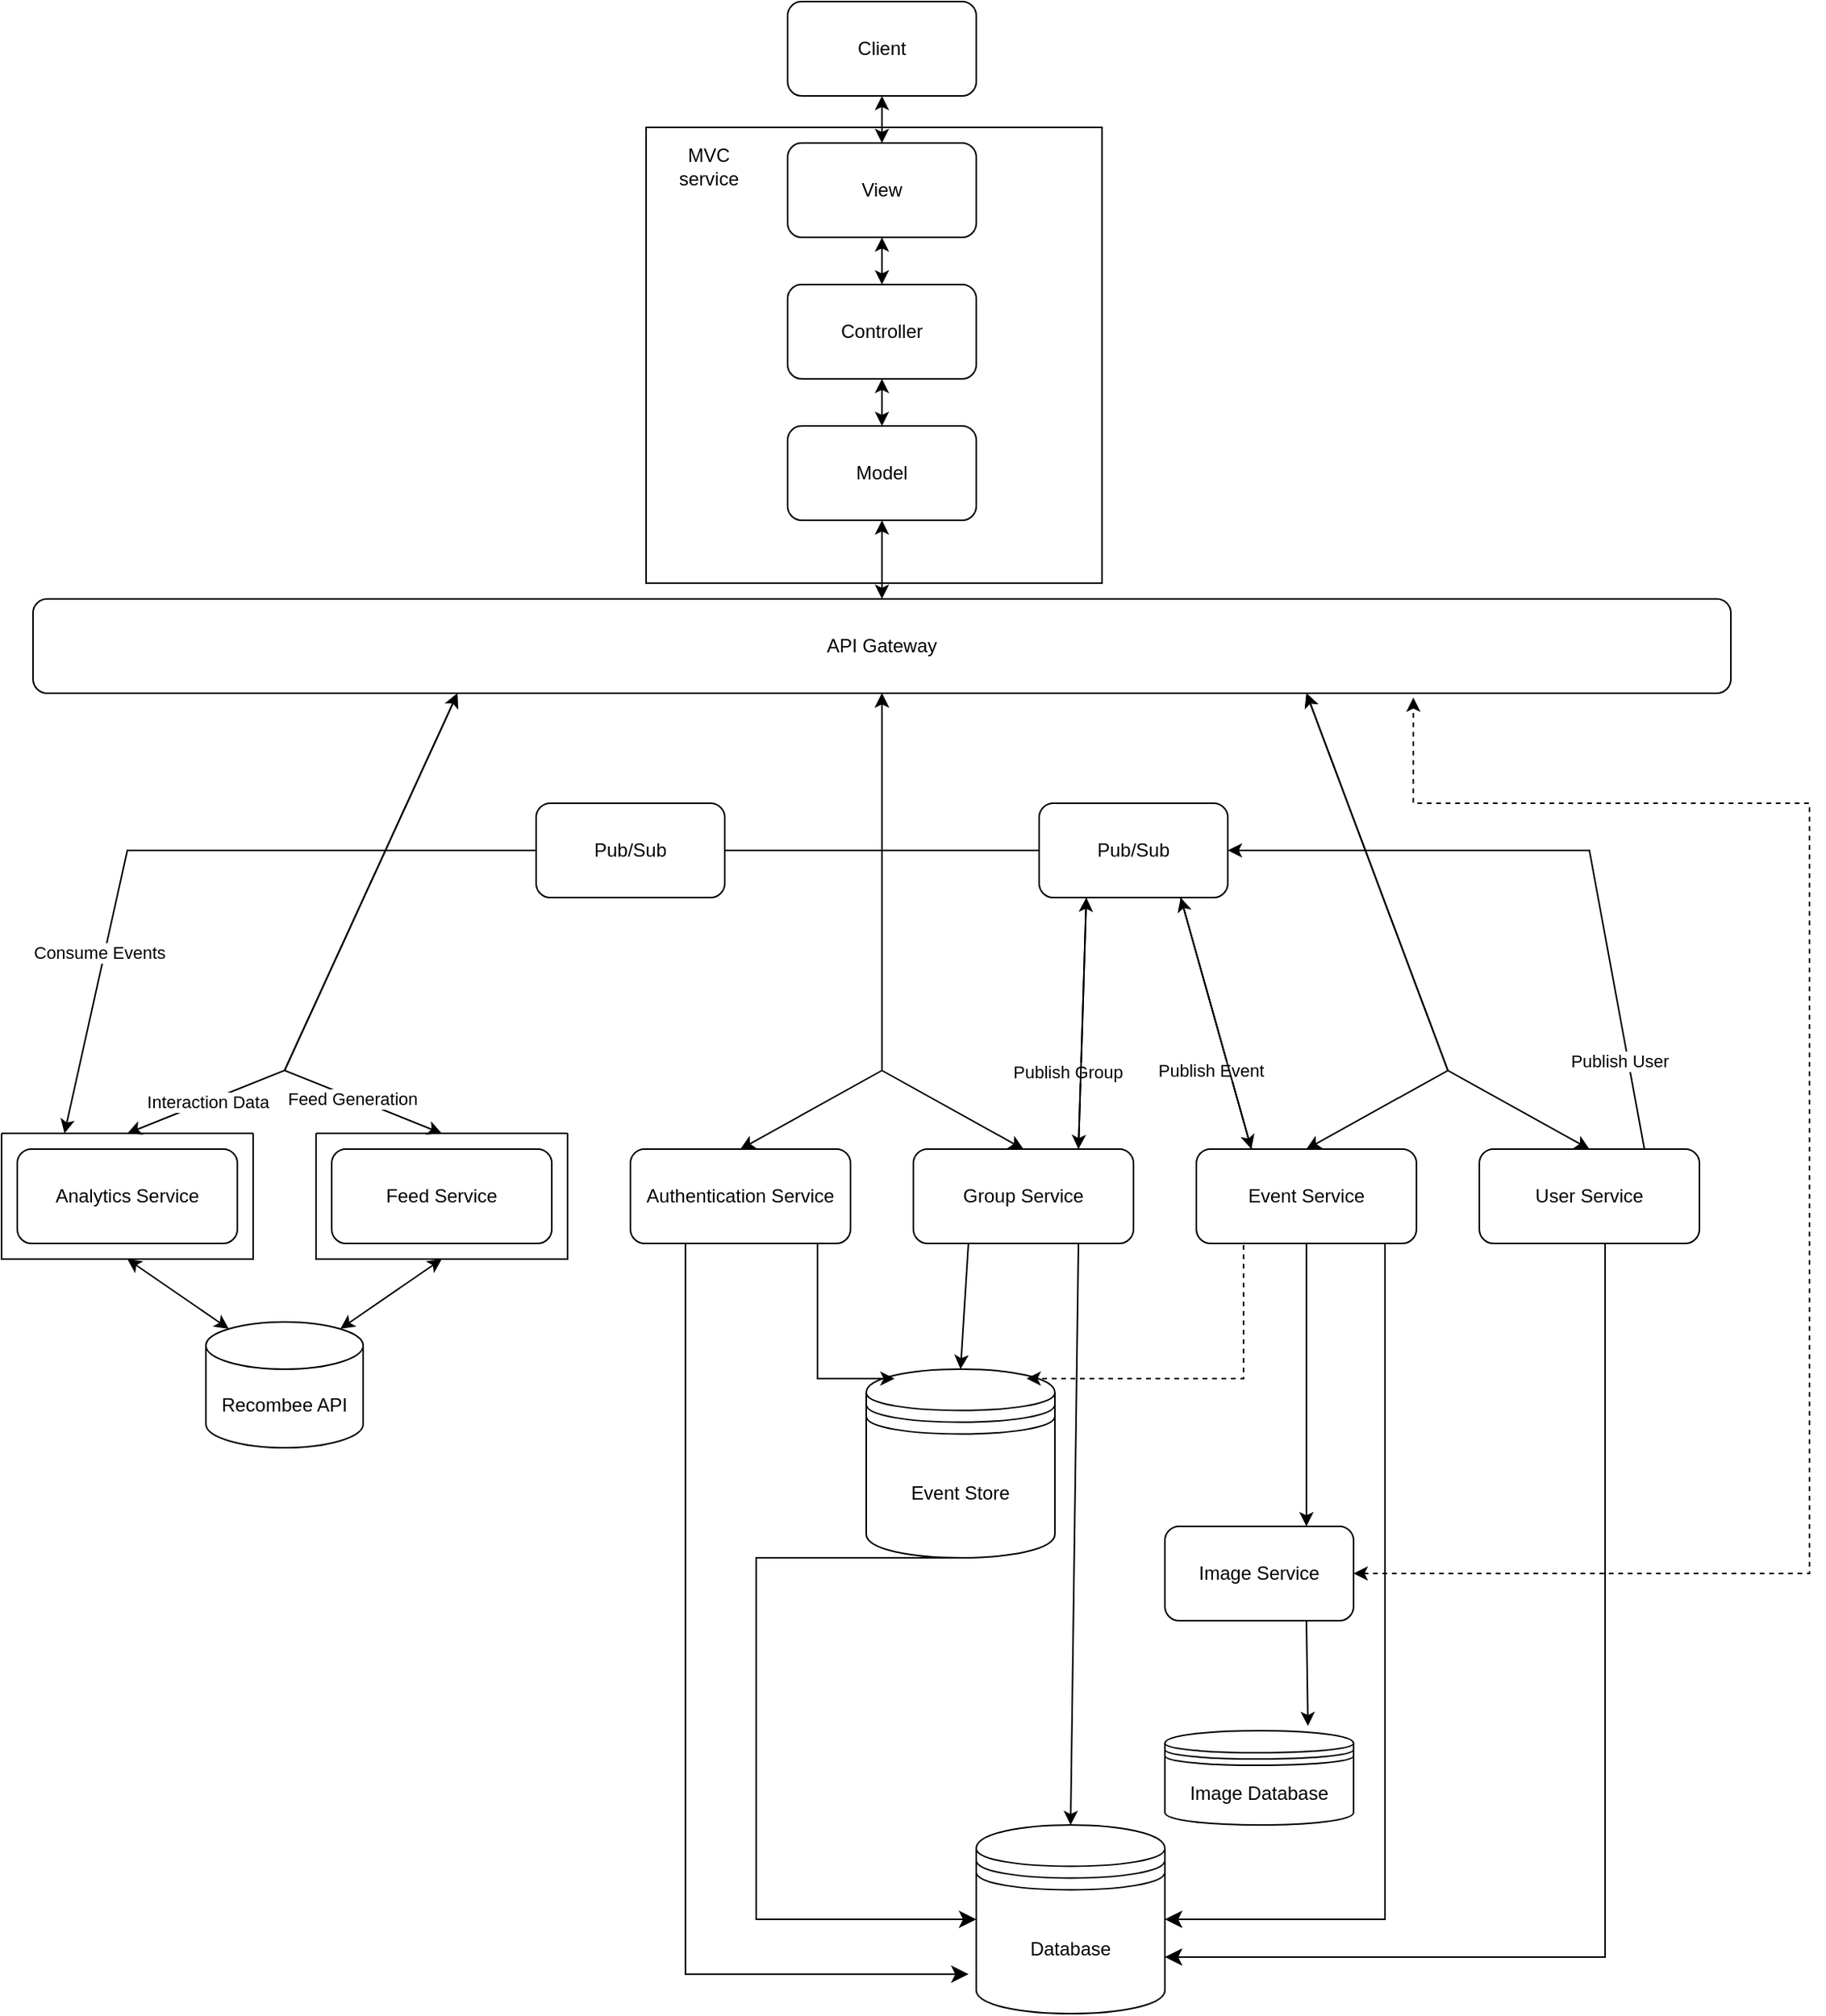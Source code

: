 <mxfile version="24.1.0" type="device">
  <diagram name="Page-1" id="YAerP5JF5GXIHwTnvSIO">
    <mxGraphModel dx="1762" dy="1913" grid="1" gridSize="10" guides="1" tooltips="1" connect="1" arrows="1" fold="1" page="1" pageScale="1" pageWidth="850" pageHeight="1100" math="0" shadow="0">
      <root>
        <mxCell id="0" />
        <mxCell id="1" parent="0" />
        <mxCell id="eWX2FRJAfKCl9mfe7b8o-7" value="" style="endArrow=classic;startArrow=classic;html=1;rounded=0;exitX=1;exitY=0.5;exitDx=0;exitDy=0;entryX=0.813;entryY=1.046;entryDx=0;entryDy=0;entryPerimeter=0;dashed=1;edgeStyle=orthogonalEdgeStyle;" edge="1" parent="1" source="eWX2FRJAfKCl9mfe7b8o-4" target="QEH-ZcO3VVwQa852Ltvt-11">
          <mxGeometry width="50" height="50" relative="1" as="geometry">
            <mxPoint x="730" y="170" as="sourcePoint" />
            <mxPoint x="780" y="120" as="targetPoint" />
            <Array as="points">
              <mxPoint x="1250" y="480" />
              <mxPoint x="1250" y="-10" />
              <mxPoint x="998" y="-10" />
            </Array>
          </mxGeometry>
        </mxCell>
        <mxCell id="BQzA7x_6l7MUNEa52RmE-23" value="" style="whiteSpace=wrap;html=1;aspect=fixed;" parent="1" vertex="1">
          <mxGeometry x="510" y="-440" width="290" height="290" as="geometry" />
        </mxCell>
        <mxCell id="QEH-ZcO3VVwQa852Ltvt-2" value="" style="swimlane;startSize=0;" parent="1" vertex="1">
          <mxGeometry x="100" y="200" width="160" height="80" as="geometry" />
        </mxCell>
        <mxCell id="QEH-ZcO3VVwQa852Ltvt-1" value="Analytics Service" style="rounded=1;whiteSpace=wrap;html=1;" parent="QEH-ZcO3VVwQa852Ltvt-2" vertex="1">
          <mxGeometry x="10" y="10" width="140" height="60" as="geometry" />
        </mxCell>
        <mxCell id="QEH-ZcO3VVwQa852Ltvt-4" value="" style="swimlane;startSize=0;gradientColor=none;" parent="1" vertex="1">
          <mxGeometry x="300" y="200" width="160" height="80" as="geometry" />
        </mxCell>
        <mxCell id="QEH-ZcO3VVwQa852Ltvt-5" value="Feed Service" style="rounded=1;whiteSpace=wrap;html=1;" parent="QEH-ZcO3VVwQa852Ltvt-4" vertex="1">
          <mxGeometry x="10" y="10" width="140" height="60" as="geometry" />
        </mxCell>
        <mxCell id="QEH-ZcO3VVwQa852Ltvt-7" value="Recombee API" style="shape=cylinder3;whiteSpace=wrap;html=1;boundedLbl=1;backgroundOutline=1;size=15;" parent="1" vertex="1">
          <mxGeometry x="230" y="320" width="100" height="80" as="geometry" />
        </mxCell>
        <mxCell id="QEH-ZcO3VVwQa852Ltvt-9" value="" style="endArrow=classic;startArrow=classic;html=1;rounded=0;exitX=0.855;exitY=0;exitDx=0;exitDy=4.35;exitPerimeter=0;entryX=0.5;entryY=1;entryDx=0;entryDy=0;" parent="1" source="QEH-ZcO3VVwQa852Ltvt-7" target="QEH-ZcO3VVwQa852Ltvt-4" edge="1">
          <mxGeometry width="50" height="50" relative="1" as="geometry">
            <mxPoint x="420" y="330" as="sourcePoint" />
            <mxPoint x="470" y="280" as="targetPoint" />
          </mxGeometry>
        </mxCell>
        <mxCell id="QEH-ZcO3VVwQa852Ltvt-10" value="" style="endArrow=classic;startArrow=classic;html=1;rounded=0;exitX=0.5;exitY=1;exitDx=0;exitDy=0;entryX=0.145;entryY=0;entryDx=0;entryDy=4.35;entryPerimeter=0;" parent="1" source="QEH-ZcO3VVwQa852Ltvt-2" target="QEH-ZcO3VVwQa852Ltvt-7" edge="1">
          <mxGeometry width="50" height="50" relative="1" as="geometry">
            <mxPoint x="420" y="330" as="sourcePoint" />
            <mxPoint x="470" y="280" as="targetPoint" />
          </mxGeometry>
        </mxCell>
        <mxCell id="QEH-ZcO3VVwQa852Ltvt-11" value="API Gateway" style="rounded=1;whiteSpace=wrap;html=1;" parent="1" vertex="1">
          <mxGeometry x="120" y="-140" width="1080" height="60" as="geometry" />
        </mxCell>
        <mxCell id="QEH-ZcO3VVwQa852Ltvt-12" value="" style="endArrow=classic;startArrow=classic;html=1;rounded=0;exitX=0.5;exitY=0;exitDx=0;exitDy=0;entryX=0.25;entryY=1;entryDx=0;entryDy=0;" parent="1" source="QEH-ZcO3VVwQa852Ltvt-2" target="QEH-ZcO3VVwQa852Ltvt-11" edge="1">
          <mxGeometry width="50" height="50" relative="1" as="geometry">
            <mxPoint x="500" y="230" as="sourcePoint" />
            <mxPoint x="550" y="180" as="targetPoint" />
            <Array as="points">
              <mxPoint x="280" y="160" />
            </Array>
          </mxGeometry>
        </mxCell>
        <mxCell id="QEH-ZcO3VVwQa852Ltvt-45" value="Interaction Data" style="edgeLabel;html=1;align=center;verticalAlign=middle;resizable=0;points=[];" parent="QEH-ZcO3VVwQa852Ltvt-12" vertex="1" connectable="0">
          <mxGeometry x="-0.707" relative="1" as="geometry">
            <mxPoint as="offset" />
          </mxGeometry>
        </mxCell>
        <mxCell id="QEH-ZcO3VVwQa852Ltvt-13" value="" style="endArrow=classic;startArrow=classic;html=1;rounded=0;entryX=0.25;entryY=1;entryDx=0;entryDy=0;exitX=0.5;exitY=0;exitDx=0;exitDy=0;" parent="1" source="QEH-ZcO3VVwQa852Ltvt-4" target="QEH-ZcO3VVwQa852Ltvt-11" edge="1">
          <mxGeometry width="50" height="50" relative="1" as="geometry">
            <mxPoint x="500" y="230" as="sourcePoint" />
            <mxPoint x="550" y="180" as="targetPoint" />
            <Array as="points">
              <mxPoint x="280" y="160" />
            </Array>
          </mxGeometry>
        </mxCell>
        <mxCell id="QEH-ZcO3VVwQa852Ltvt-46" value="Feed Generation" style="edgeLabel;html=1;align=center;verticalAlign=middle;resizable=0;points=[];" parent="QEH-ZcO3VVwQa852Ltvt-13" vertex="1" connectable="0">
          <mxGeometry x="-0.67" y="1" relative="1" as="geometry">
            <mxPoint as="offset" />
          </mxGeometry>
        </mxCell>
        <mxCell id="QEH-ZcO3VVwQa852Ltvt-17" value="Group Service" style="rounded=1;whiteSpace=wrap;html=1;" parent="1" vertex="1">
          <mxGeometry x="680" y="210" width="140" height="60" as="geometry" />
        </mxCell>
        <mxCell id="QEH-ZcO3VVwQa852Ltvt-18" value="Event Service" style="rounded=1;whiteSpace=wrap;html=1;" parent="1" vertex="1">
          <mxGeometry x="860" y="210" width="140" height="60" as="geometry" />
        </mxCell>
        <mxCell id="QEH-ZcO3VVwQa852Ltvt-20" value="User Service" style="rounded=1;whiteSpace=wrap;html=1;" parent="1" vertex="1">
          <mxGeometry x="1040" y="210" width="140" height="60" as="geometry" />
        </mxCell>
        <mxCell id="QEH-ZcO3VVwQa852Ltvt-21" value="" style="endArrow=classic;startArrow=classic;html=1;rounded=0;exitX=0.5;exitY=0;exitDx=0;exitDy=0;entryX=0.5;entryY=1;entryDx=0;entryDy=0;" parent="1" source="BQzA7x_6l7MUNEa52RmE-4" target="QEH-ZcO3VVwQa852Ltvt-11" edge="1">
          <mxGeometry width="50" height="50" relative="1" as="geometry">
            <mxPoint x="570" y="210" as="sourcePoint" />
            <mxPoint x="850" y="170" as="targetPoint" />
            <Array as="points">
              <mxPoint x="660" y="160" />
            </Array>
          </mxGeometry>
        </mxCell>
        <mxCell id="QEH-ZcO3VVwQa852Ltvt-22" value="" style="endArrow=classic;startArrow=classic;html=1;rounded=0;exitX=0.5;exitY=0;exitDx=0;exitDy=0;entryX=0.5;entryY=1;entryDx=0;entryDy=0;" parent="1" source="QEH-ZcO3VVwQa852Ltvt-17" target="QEH-ZcO3VVwQa852Ltvt-11" edge="1">
          <mxGeometry width="50" height="50" relative="1" as="geometry">
            <mxPoint x="800" y="220" as="sourcePoint" />
            <mxPoint x="850" y="170" as="targetPoint" />
            <Array as="points">
              <mxPoint x="660" y="160" />
            </Array>
          </mxGeometry>
        </mxCell>
        <mxCell id="QEH-ZcO3VVwQa852Ltvt-23" value="" style="endArrow=classic;startArrow=classic;html=1;rounded=0;entryX=0.75;entryY=1;entryDx=0;entryDy=0;exitX=0.5;exitY=0;exitDx=0;exitDy=0;" parent="1" source="QEH-ZcO3VVwQa852Ltvt-18" target="QEH-ZcO3VVwQa852Ltvt-11" edge="1">
          <mxGeometry width="50" height="50" relative="1" as="geometry">
            <mxPoint x="800" y="220" as="sourcePoint" />
            <mxPoint x="850" y="170" as="targetPoint" />
            <Array as="points">
              <mxPoint x="1020" y="160" />
            </Array>
          </mxGeometry>
        </mxCell>
        <mxCell id="QEH-ZcO3VVwQa852Ltvt-24" value="" style="endArrow=classic;startArrow=classic;html=1;rounded=0;entryX=0.75;entryY=1;entryDx=0;entryDy=0;exitX=0.5;exitY=0;exitDx=0;exitDy=0;" parent="1" source="QEH-ZcO3VVwQa852Ltvt-20" target="QEH-ZcO3VVwQa852Ltvt-11" edge="1">
          <mxGeometry width="50" height="50" relative="1" as="geometry">
            <mxPoint x="800" y="220" as="sourcePoint" />
            <mxPoint x="850" y="170" as="targetPoint" />
            <Array as="points">
              <mxPoint x="1020" y="160" />
            </Array>
          </mxGeometry>
        </mxCell>
        <mxCell id="QEH-ZcO3VVwQa852Ltvt-26" value="Pub/Sub" style="rounded=1;whiteSpace=wrap;html=1;" parent="1" vertex="1">
          <mxGeometry x="440" y="-10" width="120" height="60" as="geometry" />
        </mxCell>
        <mxCell id="QEH-ZcO3VVwQa852Ltvt-27" value="Pub/Sub" style="rounded=1;whiteSpace=wrap;html=1;" parent="1" vertex="1">
          <mxGeometry x="760" y="-10" width="120" height="60" as="geometry" />
        </mxCell>
        <mxCell id="QEH-ZcO3VVwQa852Ltvt-33" value="" style="endArrow=classic;html=1;rounded=0;exitX=0.25;exitY=0;exitDx=0;exitDy=0;entryX=0.75;entryY=1;entryDx=0;entryDy=0;" parent="1" source="QEH-ZcO3VVwQa852Ltvt-18" target="QEH-ZcO3VVwQa852Ltvt-27" edge="1">
          <mxGeometry width="50" height="50" relative="1" as="geometry">
            <mxPoint x="550" y="190" as="sourcePoint" />
            <mxPoint x="600" y="140" as="targetPoint" />
          </mxGeometry>
        </mxCell>
        <mxCell id="QEH-ZcO3VVwQa852Ltvt-34" value="Publish Event" style="edgeLabel;html=1;align=center;verticalAlign=middle;resizable=0;points=[];" parent="QEH-ZcO3VVwQa852Ltvt-33" vertex="1" connectable="0">
          <mxGeometry x="0.102" y="-1" relative="1" as="geometry">
            <mxPoint x="-2" y="38" as="offset" />
          </mxGeometry>
        </mxCell>
        <mxCell id="QEH-ZcO3VVwQa852Ltvt-35" value="" style="endArrow=classic;html=1;rounded=0;exitX=0.75;exitY=0;exitDx=0;exitDy=0;entryX=0.25;entryY=1;entryDx=0;entryDy=0;" parent="1" source="QEH-ZcO3VVwQa852Ltvt-17" target="QEH-ZcO3VVwQa852Ltvt-27" edge="1">
          <mxGeometry width="50" height="50" relative="1" as="geometry">
            <mxPoint x="820" y="190" as="sourcePoint" />
            <mxPoint x="870" y="140" as="targetPoint" />
          </mxGeometry>
        </mxCell>
        <mxCell id="QEH-ZcO3VVwQa852Ltvt-36" value="Publish Group" style="edgeLabel;html=1;align=center;verticalAlign=middle;resizable=0;points=[];" parent="QEH-ZcO3VVwQa852Ltvt-35" vertex="1" connectable="0">
          <mxGeometry x="0.218" y="2" relative="1" as="geometry">
            <mxPoint x="-8" y="48" as="offset" />
          </mxGeometry>
        </mxCell>
        <mxCell id="QEH-ZcO3VVwQa852Ltvt-38" value="" style="endArrow=none;html=1;rounded=0;exitX=1;exitY=0.5;exitDx=0;exitDy=0;entryX=0;entryY=0.5;entryDx=0;entryDy=0;" parent="1" source="QEH-ZcO3VVwQa852Ltvt-26" target="QEH-ZcO3VVwQa852Ltvt-27" edge="1">
          <mxGeometry width="50" height="50" relative="1" as="geometry">
            <mxPoint x="520" y="190" as="sourcePoint" />
            <mxPoint x="570" y="140" as="targetPoint" />
          </mxGeometry>
        </mxCell>
        <mxCell id="QEH-ZcO3VVwQa852Ltvt-39" value="" style="endArrow=classic;html=1;rounded=0;exitX=0;exitY=0.5;exitDx=0;exitDy=0;entryX=0.25;entryY=0;entryDx=0;entryDy=0;" parent="1" source="QEH-ZcO3VVwQa852Ltvt-26" target="QEH-ZcO3VVwQa852Ltvt-2" edge="1">
          <mxGeometry width="50" height="50" relative="1" as="geometry">
            <mxPoint x="500" y="190" as="sourcePoint" />
            <mxPoint x="550" y="140" as="targetPoint" />
            <Array as="points">
              <mxPoint x="180" y="20" />
            </Array>
          </mxGeometry>
        </mxCell>
        <mxCell id="QEH-ZcO3VVwQa852Ltvt-40" value="Consume Events" style="edgeLabel;html=1;align=center;verticalAlign=middle;resizable=0;points=[];" parent="QEH-ZcO3VVwQa852Ltvt-39" vertex="1" connectable="0">
          <mxGeometry x="0.472" y="-4" relative="1" as="geometry">
            <mxPoint as="offset" />
          </mxGeometry>
        </mxCell>
        <mxCell id="QEH-ZcO3VVwQa852Ltvt-41" value="" style="endArrow=classic;html=1;rounded=0;exitX=0.75;exitY=0;exitDx=0;exitDy=0;entryX=1;entryY=0.5;entryDx=0;entryDy=0;" parent="1" source="QEH-ZcO3VVwQa852Ltvt-20" target="QEH-ZcO3VVwQa852Ltvt-27" edge="1">
          <mxGeometry width="50" height="50" relative="1" as="geometry">
            <mxPoint x="720" y="180" as="sourcePoint" />
            <mxPoint x="770" y="130" as="targetPoint" />
            <Array as="points">
              <mxPoint x="1110" y="20" />
            </Array>
          </mxGeometry>
        </mxCell>
        <mxCell id="QEH-ZcO3VVwQa852Ltvt-42" value="Publish User" style="edgeLabel;html=1;align=center;verticalAlign=middle;resizable=0;points=[];" parent="QEH-ZcO3VVwQa852Ltvt-41" vertex="1" connectable="0">
          <mxGeometry x="-0.403" relative="1" as="geometry">
            <mxPoint x="7" y="68" as="offset" />
          </mxGeometry>
        </mxCell>
        <mxCell id="QEH-ZcO3VVwQa852Ltvt-43" value="" style="endArrow=classic;html=1;rounded=0;exitX=0.25;exitY=1;exitDx=0;exitDy=0;entryX=0.75;entryY=0;entryDx=0;entryDy=0;" parent="1" source="QEH-ZcO3VVwQa852Ltvt-27" target="QEH-ZcO3VVwQa852Ltvt-17" edge="1">
          <mxGeometry width="50" height="50" relative="1" as="geometry">
            <mxPoint x="660" y="180" as="sourcePoint" />
            <mxPoint x="710" y="130" as="targetPoint" />
          </mxGeometry>
        </mxCell>
        <mxCell id="QEH-ZcO3VVwQa852Ltvt-44" value="" style="endArrow=classic;html=1;rounded=0;exitX=0.75;exitY=1;exitDx=0;exitDy=0;entryX=0.25;entryY=0;entryDx=0;entryDy=0;" parent="1" source="QEH-ZcO3VVwQa852Ltvt-27" target="QEH-ZcO3VVwQa852Ltvt-18" edge="1">
          <mxGeometry width="50" height="50" relative="1" as="geometry">
            <mxPoint x="710" y="180" as="sourcePoint" />
            <mxPoint x="760" y="130" as="targetPoint" />
          </mxGeometry>
        </mxCell>
        <mxCell id="QEH-ZcO3VVwQa852Ltvt-49" value="Client" style="rounded=1;whiteSpace=wrap;html=1;" parent="1" vertex="1">
          <mxGeometry x="600" y="-520" width="120" height="60" as="geometry" />
        </mxCell>
        <mxCell id="BQzA7x_6l7MUNEa52RmE-1" value="View" style="rounded=1;whiteSpace=wrap;html=1;" parent="1" vertex="1">
          <mxGeometry x="600" y="-430" width="120" height="60" as="geometry" />
        </mxCell>
        <mxCell id="BQzA7x_6l7MUNEa52RmE-3" value="" style="endArrow=classic;startArrow=classic;html=1;rounded=0;entryX=0.5;entryY=1;entryDx=0;entryDy=0;exitX=0.5;exitY=0;exitDx=0;exitDy=0;" parent="1" source="BQzA7x_6l7MUNEa52RmE-1" target="QEH-ZcO3VVwQa852Ltvt-49" edge="1">
          <mxGeometry width="50" height="50" relative="1" as="geometry">
            <mxPoint x="649.5" y="-300" as="sourcePoint" />
            <mxPoint x="649.5" y="-390" as="targetPoint" />
          </mxGeometry>
        </mxCell>
        <mxCell id="BQzA7x_6l7MUNEa52RmE-4" value="Authentication Service" style="rounded=1;whiteSpace=wrap;html=1;" parent="1" vertex="1">
          <mxGeometry x="500" y="210" width="140" height="60" as="geometry" />
        </mxCell>
        <mxCell id="BQzA7x_6l7MUNEa52RmE-5" value="Event Store" style="shape=datastore;whiteSpace=wrap;html=1;" parent="1" vertex="1">
          <mxGeometry x="650" y="350" width="120" height="120" as="geometry" />
        </mxCell>
        <mxCell id="BQzA7x_6l7MUNEa52RmE-7" value="Database" style="shape=datastore;whiteSpace=wrap;html=1;" parent="1" vertex="1">
          <mxGeometry x="720" y="640" width="120" height="120" as="geometry" />
        </mxCell>
        <mxCell id="BQzA7x_6l7MUNEa52RmE-8" value="" style="endArrow=classic;html=1;rounded=0;entryX=0.15;entryY=0.05;entryDx=0;entryDy=0;entryPerimeter=0;exitX=0.5;exitY=1;exitDx=0;exitDy=0;edgeStyle=elbowEdgeStyle;" parent="1" source="BQzA7x_6l7MUNEa52RmE-4" target="BQzA7x_6l7MUNEa52RmE-5" edge="1">
          <mxGeometry width="50" height="50" relative="1" as="geometry">
            <mxPoint x="820" y="300" as="sourcePoint" />
            <mxPoint x="870" y="250" as="targetPoint" />
          </mxGeometry>
        </mxCell>
        <mxCell id="BQzA7x_6l7MUNEa52RmE-9" value="" style="endArrow=classic;html=1;rounded=0;exitX=0.25;exitY=1;exitDx=0;exitDy=0;entryX=0.5;entryY=0;entryDx=0;entryDy=0;" parent="1" source="QEH-ZcO3VVwQa852Ltvt-17" target="BQzA7x_6l7MUNEa52RmE-5" edge="1">
          <mxGeometry width="50" height="50" relative="1" as="geometry">
            <mxPoint x="820" y="300" as="sourcePoint" />
            <mxPoint x="870" y="250" as="targetPoint" />
          </mxGeometry>
        </mxCell>
        <mxCell id="BQzA7x_6l7MUNEa52RmE-10" value="" style="endArrow=classic;html=1;rounded=0;exitX=0.25;exitY=1;exitDx=0;exitDy=0;entryX=0.85;entryY=0.05;entryDx=0;entryDy=0;entryPerimeter=0;dashed=1;edgeStyle=elbowEdgeStyle;" parent="1" source="QEH-ZcO3VVwQa852Ltvt-18" target="BQzA7x_6l7MUNEa52RmE-5" edge="1">
          <mxGeometry width="50" height="50" relative="1" as="geometry">
            <mxPoint x="820" y="300" as="sourcePoint" />
            <mxPoint x="870" y="250" as="targetPoint" />
            <Array as="points">
              <mxPoint x="890" y="320" />
            </Array>
          </mxGeometry>
        </mxCell>
        <mxCell id="BQzA7x_6l7MUNEa52RmE-12" value="" style="edgeStyle=elbowEdgeStyle;elbow=horizontal;endArrow=classic;html=1;curved=0;rounded=0;endSize=8;startSize=8;entryX=-0.041;entryY=0.791;entryDx=0;entryDy=0;entryPerimeter=0;exitX=0.25;exitY=1;exitDx=0;exitDy=0;" parent="1" source="BQzA7x_6l7MUNEa52RmE-4" target="BQzA7x_6l7MUNEa52RmE-7" edge="1">
          <mxGeometry width="50" height="50" relative="1" as="geometry">
            <mxPoint x="860" y="510" as="sourcePoint" />
            <mxPoint x="910" y="460" as="targetPoint" />
            <Array as="points">
              <mxPoint x="535" y="430" />
            </Array>
          </mxGeometry>
        </mxCell>
        <mxCell id="BQzA7x_6l7MUNEa52RmE-13" value="" style="edgeStyle=elbowEdgeStyle;elbow=horizontal;endArrow=classic;html=1;curved=0;rounded=0;endSize=8;startSize=8;entryX=1;entryY=0.7;entryDx=0;entryDy=0;exitX=0.75;exitY=1;exitDx=0;exitDy=0;" parent="1" source="QEH-ZcO3VVwQa852Ltvt-20" target="BQzA7x_6l7MUNEa52RmE-7" edge="1">
          <mxGeometry width="50" height="50" relative="1" as="geometry">
            <mxPoint x="990" y="390" as="sourcePoint" />
            <mxPoint x="1040" y="340" as="targetPoint" />
            <Array as="points">
              <mxPoint x="1120" y="420" />
            </Array>
          </mxGeometry>
        </mxCell>
        <mxCell id="BQzA7x_6l7MUNEa52RmE-15" value="" style="endArrow=classic;html=1;rounded=0;entryX=0.5;entryY=0;entryDx=0;entryDy=0;exitX=0.75;exitY=1;exitDx=0;exitDy=0;" parent="1" source="QEH-ZcO3VVwQa852Ltvt-17" target="BQzA7x_6l7MUNEa52RmE-7" edge="1">
          <mxGeometry width="50" height="50" relative="1" as="geometry">
            <mxPoint x="870" y="410" as="sourcePoint" />
            <mxPoint x="1040" y="340" as="targetPoint" />
          </mxGeometry>
        </mxCell>
        <mxCell id="BQzA7x_6l7MUNEa52RmE-18" value="Controller" style="rounded=1;whiteSpace=wrap;html=1;" parent="1" vertex="1">
          <mxGeometry x="600" y="-340" width="120" height="60" as="geometry" />
        </mxCell>
        <mxCell id="BQzA7x_6l7MUNEa52RmE-19" value="Model" style="rounded=1;whiteSpace=wrap;html=1;" parent="1" vertex="1">
          <mxGeometry x="600" y="-250" width="120" height="60" as="geometry" />
        </mxCell>
        <mxCell id="BQzA7x_6l7MUNEa52RmE-20" value="" style="endArrow=classic;startArrow=classic;html=1;rounded=0;exitX=0.5;exitY=1;exitDx=0;exitDy=0;entryX=0.5;entryY=0;entryDx=0;entryDy=0;" parent="1" source="BQzA7x_6l7MUNEa52RmE-1" target="BQzA7x_6l7MUNEa52RmE-18" edge="1">
          <mxGeometry width="50" height="50" relative="1" as="geometry">
            <mxPoint x="900" y="-190" as="sourcePoint" />
            <mxPoint x="950" y="-240" as="targetPoint" />
          </mxGeometry>
        </mxCell>
        <mxCell id="BQzA7x_6l7MUNEa52RmE-21" value="" style="endArrow=classic;startArrow=classic;html=1;rounded=0;exitX=0.5;exitY=1;exitDx=0;exitDy=0;entryX=0.5;entryY=0;entryDx=0;entryDy=0;" parent="1" source="BQzA7x_6l7MUNEa52RmE-18" target="BQzA7x_6l7MUNEa52RmE-19" edge="1">
          <mxGeometry width="50" height="50" relative="1" as="geometry">
            <mxPoint x="900" y="-190" as="sourcePoint" />
            <mxPoint x="950" y="-240" as="targetPoint" />
          </mxGeometry>
        </mxCell>
        <mxCell id="BQzA7x_6l7MUNEa52RmE-22" value="" style="endArrow=classic;startArrow=classic;html=1;rounded=0;exitX=0.5;exitY=1;exitDx=0;exitDy=0;entryX=0.5;entryY=0;entryDx=0;entryDy=0;" parent="1" source="BQzA7x_6l7MUNEa52RmE-19" target="QEH-ZcO3VVwQa852Ltvt-11" edge="1">
          <mxGeometry width="50" height="50" relative="1" as="geometry">
            <mxPoint x="900" y="-190" as="sourcePoint" />
            <mxPoint x="950" y="-240" as="targetPoint" />
          </mxGeometry>
        </mxCell>
        <mxCell id="BQzA7x_6l7MUNEa52RmE-24" value="MVC service" style="text;html=1;align=center;verticalAlign=middle;whiteSpace=wrap;rounded=0;" parent="1" vertex="1">
          <mxGeometry x="520" y="-430" width="60" height="30" as="geometry" />
        </mxCell>
        <mxCell id="eWX2FRJAfKCl9mfe7b8o-1" value="" style="edgeStyle=elbowEdgeStyle;elbow=horizontal;endArrow=classic;html=1;curved=0;rounded=0;endSize=8;startSize=8;entryX=0;entryY=0.5;entryDx=0;entryDy=0;exitX=0.5;exitY=1;exitDx=0;exitDy=0;" edge="1" parent="1" source="BQzA7x_6l7MUNEa52RmE-5" target="BQzA7x_6l7MUNEa52RmE-7">
          <mxGeometry width="50" height="50" relative="1" as="geometry">
            <mxPoint x="545" y="280" as="sourcePoint" />
            <mxPoint x="735" y="735" as="targetPoint" />
            <Array as="points">
              <mxPoint x="580" y="590" />
            </Array>
          </mxGeometry>
        </mxCell>
        <mxCell id="eWX2FRJAfKCl9mfe7b8o-2" value="" style="edgeStyle=elbowEdgeStyle;elbow=horizontal;endArrow=classic;html=1;curved=0;rounded=0;endSize=8;startSize=8;entryX=1;entryY=0.5;entryDx=0;entryDy=0;exitX=0.75;exitY=1;exitDx=0;exitDy=0;" edge="1" parent="1" source="QEH-ZcO3VVwQa852Ltvt-18" target="BQzA7x_6l7MUNEa52RmE-7">
          <mxGeometry width="50" height="50" relative="1" as="geometry">
            <mxPoint x="1155" y="280" as="sourcePoint" />
            <mxPoint x="860" y="724" as="targetPoint" />
            <Array as="points">
              <mxPoint x="980" y="480" />
            </Array>
          </mxGeometry>
        </mxCell>
        <mxCell id="eWX2FRJAfKCl9mfe7b8o-3" value="Image Database" style="shape=datastore;whiteSpace=wrap;html=1;" vertex="1" parent="1">
          <mxGeometry x="840" y="580" width="120" height="60" as="geometry" />
        </mxCell>
        <mxCell id="eWX2FRJAfKCl9mfe7b8o-4" value="Image Service" style="rounded=1;whiteSpace=wrap;html=1;" vertex="1" parent="1">
          <mxGeometry x="840" y="450" width="120" height="60" as="geometry" />
        </mxCell>
        <mxCell id="eWX2FRJAfKCl9mfe7b8o-5" value="" style="endArrow=classic;html=1;rounded=0;exitX=0.5;exitY=1;exitDx=0;exitDy=0;entryX=0.75;entryY=0;entryDx=0;entryDy=0;" edge="1" parent="1" source="QEH-ZcO3VVwQa852Ltvt-18" target="eWX2FRJAfKCl9mfe7b8o-4">
          <mxGeometry width="50" height="50" relative="1" as="geometry">
            <mxPoint x="1070" y="440" as="sourcePoint" />
            <mxPoint x="1120" y="390" as="targetPoint" />
          </mxGeometry>
        </mxCell>
        <mxCell id="eWX2FRJAfKCl9mfe7b8o-6" value="" style="endArrow=classic;html=1;rounded=0;exitX=0.75;exitY=1;exitDx=0;exitDy=0;entryX=0.758;entryY=-0.05;entryDx=0;entryDy=0;entryPerimeter=0;" edge="1" parent="1" source="eWX2FRJAfKCl9mfe7b8o-4" target="eWX2FRJAfKCl9mfe7b8o-3">
          <mxGeometry width="50" height="50" relative="1" as="geometry">
            <mxPoint x="1070" y="440" as="sourcePoint" />
            <mxPoint x="1120" y="390" as="targetPoint" />
          </mxGeometry>
        </mxCell>
      </root>
    </mxGraphModel>
  </diagram>
</mxfile>
